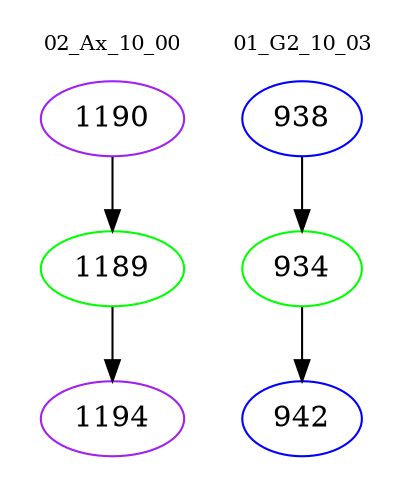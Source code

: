 digraph{
subgraph cluster_0 {
color = white
label = "02_Ax_10_00";
fontsize=10;
T0_1190 [label="1190", color="purple"]
T0_1190 -> T0_1189 [color="black"]
T0_1189 [label="1189", color="green"]
T0_1189 -> T0_1194 [color="black"]
T0_1194 [label="1194", color="purple"]
}
subgraph cluster_1 {
color = white
label = "01_G2_10_03";
fontsize=10;
T1_938 [label="938", color="blue"]
T1_938 -> T1_934 [color="black"]
T1_934 [label="934", color="green"]
T1_934 -> T1_942 [color="black"]
T1_942 [label="942", color="blue"]
}
}
